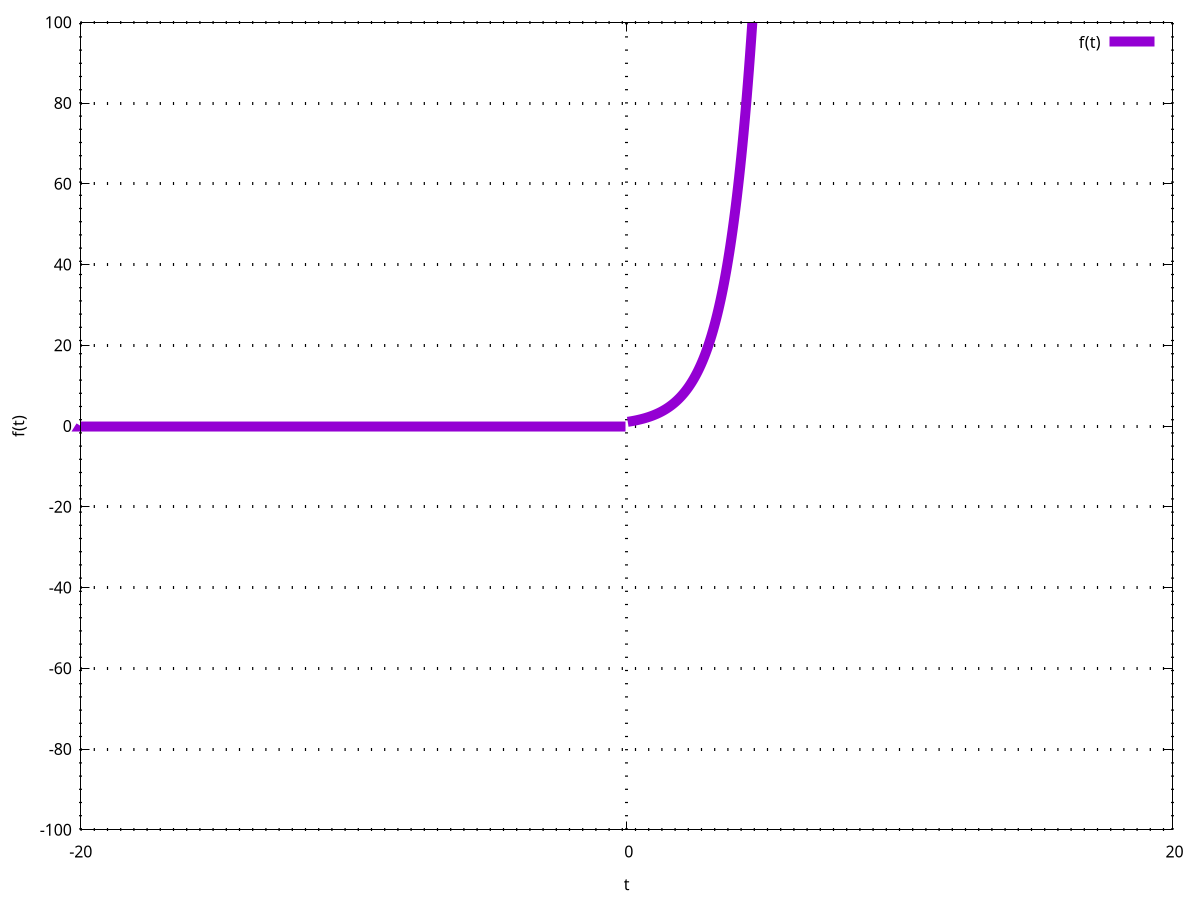 set term postscript eps color blacktext "Helvetica" 24
#set terminal png
set output "grafico-2a-f2.eps"
set xlabel 't'
set ylabel 'f(t)'
set xrange [-20:20]
set yrange [-100:100]
set dummy t
set sample 1001
set xtics 20
set ytics 20
set grid linewidth 3 

f(t) = (t == 0) \
         ? sqrt(-1) \
         : ((t < 0) \
           ? 0 \
           : (exp(t)));

plot f(t) lw 10;
set output;
quit;

